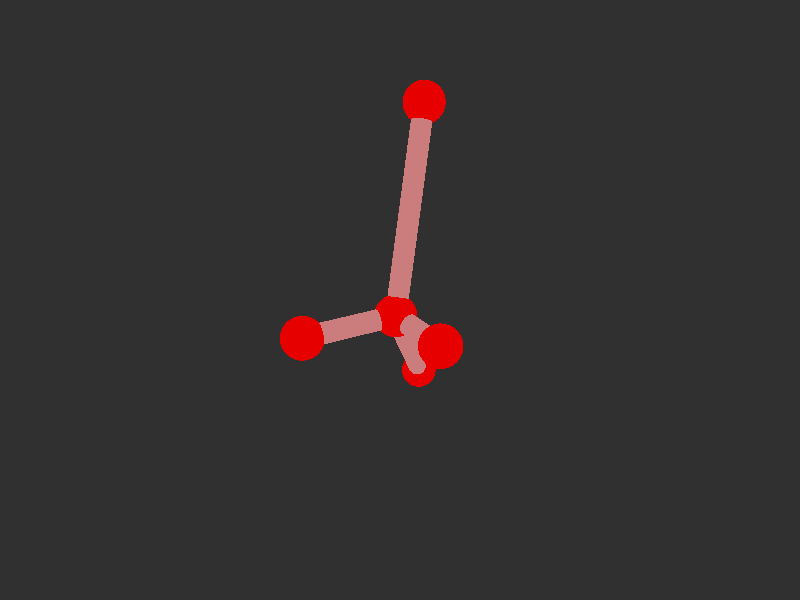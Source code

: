 #version 3.7; 
    global_settings { assumed_gamma 1.0 }
    

    camera {
    location  <20, 20, 20>
    right     x*image_width/image_height
    look_at   <0, 0, 0>
    angle 58
    }

    background { color rgb<1,1,1>*0.03 }


    light_source { <-20, 30, -25> color red 0.6 green 0.6 blue 0.6 }
    light_source { < 20, 30, -25> color red 0.6 green 0.6 blue 0.6 }
    
    #declare m = 1;
    union {

    union {
    sphere { m*<1.0417317910575012,-9.26655963207944e-19,0.7572189437924096>, 1 }        
    sphere {  m*<1.2242530551107735,1.1313034499640112e-18,3.751668668913908>, 1 }
    sphere {  m*<5.170432136852885,5.2692132130811915e-18,-0.9921589181683139>, 1 }
    sphere {  m*<-3.8663934057919236,8.164965809277259,-2.2831429207363474>, 1}
    sphere { m*<-3.8663934057919236,-8.164965809277259,-2.283142920736351>, 1 }    

        pigment { color rgb<0.8,0,0>  }
    finish { ambient 0.1 diffuse 0.7 phong 1 }
    }    
    union {
    cylinder { m*<1.2242530551107735,1.1313034499640112e-18,3.751668668913908>, <1.0417317910575012,-9.26655963207944e-19,0.7572189437924096>, 0.5 }
    cylinder { m*<5.170432136852885,5.2692132130811915e-18,-0.9921589181683139>, <1.0417317910575012,-9.26655963207944e-19,0.7572189437924096>, 0.5}
    cylinder { m*<-3.8663934057919236,8.164965809277259,-2.2831429207363474>, <1.0417317910575012,-9.26655963207944e-19,0.7572189437924096>, 0.5 }
    cylinder {  m*<-3.8663934057919236,-8.164965809277259,-2.283142920736351>, <1.0417317910575012,-9.26655963207944e-19,0.7572189437924096>, 0.5}

    pigment { color rgb<0.6,.2,.2>  }
    finish { ambient 0.1 diffuse 0.7 phong 1 }    
    }
    
    // rotate <0, 0, 0>
    }
    #version 3.7; 
    global_settings { assumed_gamma 1.0 }
    

    camera {
    location  <20, 20, 20>
    right     x*image_width/image_height
    look_at   <0, 0, 0>
    angle 58
    }

    background { color rgb<1,1,1>*0.03 }


    light_source { <-20, 30, -25> color red 0.6 green 0.6 blue 0.6 }
    light_source { < 20, 30, -25> color red 0.6 green 0.6 blue 0.6 }
    
    #declare m = 1;
    union {

    union {
    sphere { m*<1.0417317910575012,-9.26655963207944e-19,0.7572189437924096>, 1 }        
    sphere {  m*<1.2242530551107735,1.1313034499640112e-18,3.751668668913908>, 1 }
    sphere {  m*<5.170432136852885,5.2692132130811915e-18,-0.9921589181683139>, 1 }
    sphere {  m*<-3.8663934057919236,8.164965809277259,-2.2831429207363474>, 1}
    sphere { m*<-3.8663934057919236,-8.164965809277259,-2.283142920736351>, 1 }    

        pigment { color rgb<0.8,0,0>  }
    finish { ambient 0.1 diffuse 0.7 phong 1 }
    }    
    union {
    cylinder { m*<1.2242530551107735,1.1313034499640112e-18,3.751668668913908>, <1.0417317910575012,-9.26655963207944e-19,0.7572189437924096>, 0.5 }
    cylinder { m*<5.170432136852885,5.2692132130811915e-18,-0.9921589181683139>, <1.0417317910575012,-9.26655963207944e-19,0.7572189437924096>, 0.5}
    cylinder { m*<-3.8663934057919236,8.164965809277259,-2.2831429207363474>, <1.0417317910575012,-9.26655963207944e-19,0.7572189437924096>, 0.5 }
    cylinder {  m*<-3.8663934057919236,-8.164965809277259,-2.283142920736351>, <1.0417317910575012,-9.26655963207944e-19,0.7572189437924096>, 0.5}

    pigment { color rgb<0.6,.2,.2>  }
    finish { ambient 0.1 diffuse 0.7 phong 1 }    
    }
    
    // rotate <0, 0, 0>
    }
    